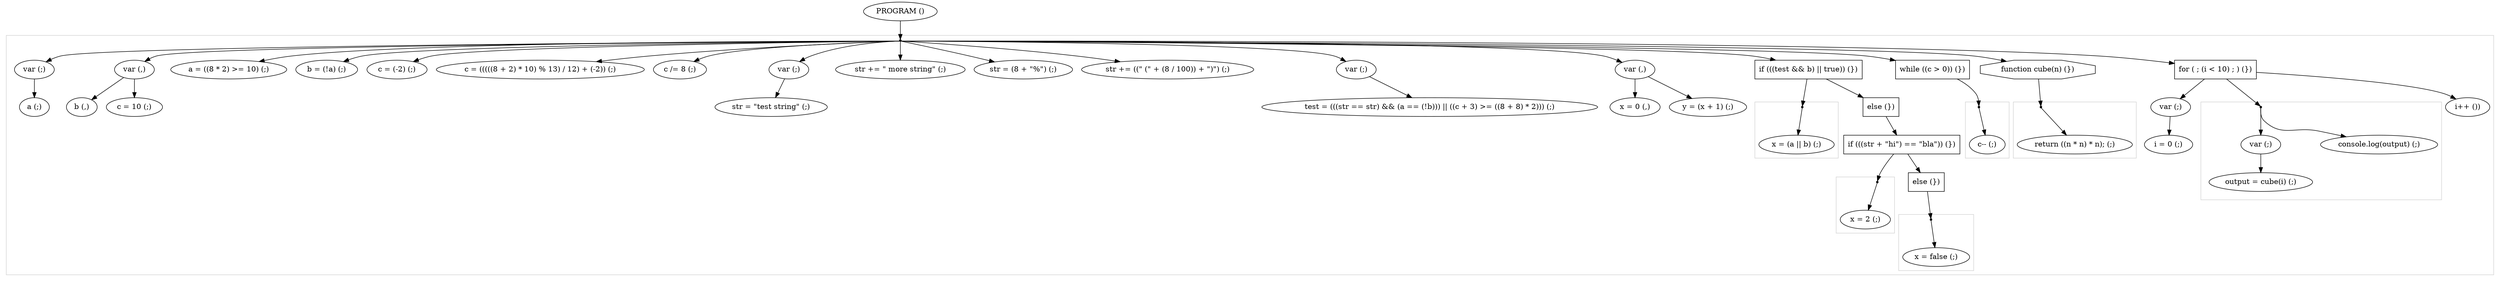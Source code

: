 digraph{graph[ordering="in"];181[label="PROGRAM ()"shape=""];181->0;subgraph cluster0{color=lightgrey;0[label=" (var)"shape="point"];0->2;subgraph cluster2{color=transparent;2[label="var (;)"shape=""];2->1;1[label="a (;)"shape=""];}0->5;subgraph cluster5{color=transparent;5[label="var (,)"shape=""];5->4;4[label="b (,)"shape=""];5->8;8[label="c = 10 (;)"shape=""];}0->17;17[label="a = ((8 * 2) >= 10) (;)"shape=""];0->22;22[label="b = (!a) (;)"shape=""];0->27;27[label="c = (-2) (;)"shape=""];0->42;42[label="c = (((((8 + 2) * 10) % 13) / 12) + (-2)) (;)"shape=""];0->46;46[label="c /= 8 (;)"shape=""];0->52;subgraph cluster52{color=transparent;52[label="var (;)"shape=""];52->50;50[label="str = &quot;test string&quot; (;)"shape=""];}0->56;56[label="str += &quot; more string&quot; (;)"shape=""];0->62;62[label="str = (8 + &quot;%&quot;) (;)"shape=""];0->72;72[label="str += ((&quot; (&quot; + (8 / 100)) + &quot;)&quot;) (;)"shape=""];0->95;subgraph cluster95{color=transparent;95[label="var (;)"shape=""];95->93;93[label="test = (((str == str) && (a == (!b))) || ((c + 3) >= ((8 + 8) * 2))) (;)"shape=""];}0->101;subgraph cluster101{color=transparent;101[label="var (,)"shape=""];101->99;99[label="x = 0 (,)"shape=""];101->106;106[label="y = (x + 1) (;)"shape=""];}0->139;139[label="if (((test && b) || true)) (})"shape="box"];139->114;subgraph cluster114{color=lightgrey;114[label=" (x)"shape="point"];114->119;119[label="x = (a || b) (;)"shape=""];}139->138;138[label="else (})"shape="box"];138->137;137[label="if (((str + &quot;hi&quot;) == &quot;bla&quot;)) (})"shape="box"];137->126;subgraph cluster126{color=lightgrey;126[label=" (x)"shape="point"];126->129;129[label="x = 2 (;)"shape=""];}137->136;136[label="else (})"shape="box"];136->131;subgraph cluster131{color=lightgrey;131[label=" (x)"shape="point"];131->134;134[label="x = false (;)"shape=""];}0->147;147[label="while ((c > 0)) (})"shape="box"];147->143;subgraph cluster143{color=lightgrey;143[label=" (c)"shape="point"];143->145;145[label="c-- (;)"shape=""];}0->155;155[label="function cube(n) (})"shape="octagon"];155->148;subgraph cluster148{color=lightgrey;148[label=" (return)"shape="point"];148->154;154[label="return ((n * n) * n); (;)"shape=""];}0->180;180[label="for ( ; (i < 10) ; ) (})"shape="box"];180->160;subgraph cluster160{color=transparent;160[label="var (;)"shape=""];160->158;158[label="i = 0 (;)"shape=""];}180->166;subgraph cluster166{color=lightgrey;166[label=" (var)"shape="point"];166->173;subgraph cluster173{color=transparent;173[label="var (;)"shape=""];173->171;171[label="output = cube(i) (;)"shape=""];}166->178;178[label="console.log(output) (;)"shape=""];}180->165;165[label="i++ ())"shape=""];}}
